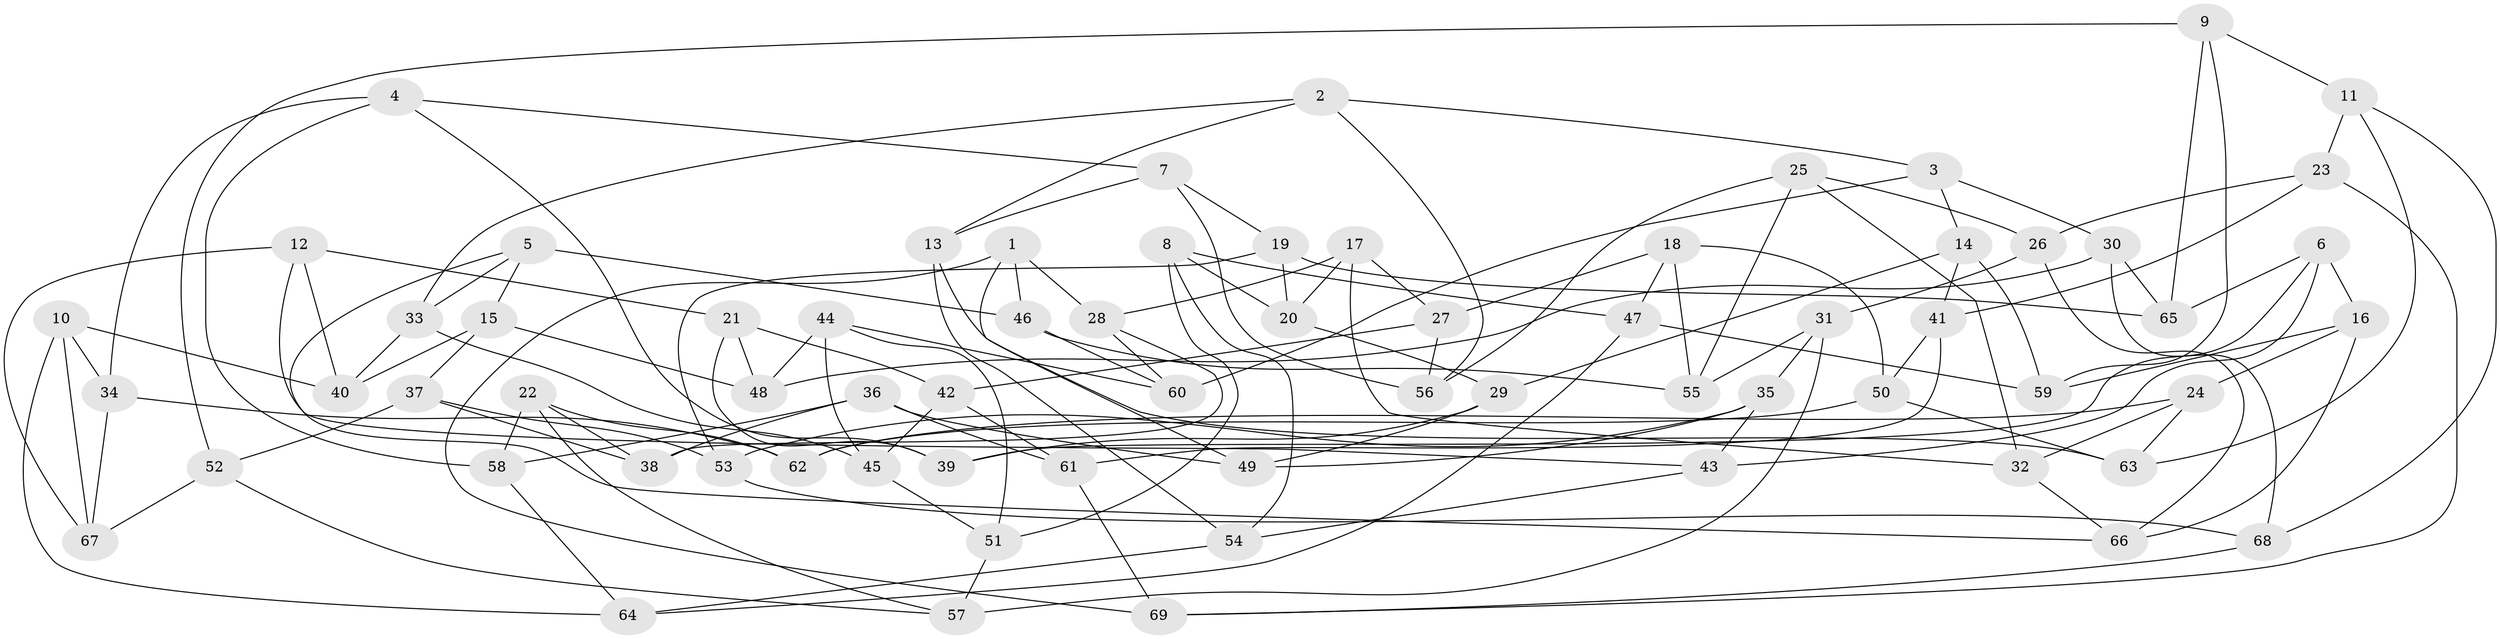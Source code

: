 // Generated by graph-tools (version 1.1) at 2025/58/03/09/25 04:58:51]
// undirected, 69 vertices, 138 edges
graph export_dot {
graph [start="1"]
  node [color=gray90,style=filled];
  1;
  2;
  3;
  4;
  5;
  6;
  7;
  8;
  9;
  10;
  11;
  12;
  13;
  14;
  15;
  16;
  17;
  18;
  19;
  20;
  21;
  22;
  23;
  24;
  25;
  26;
  27;
  28;
  29;
  30;
  31;
  32;
  33;
  34;
  35;
  36;
  37;
  38;
  39;
  40;
  41;
  42;
  43;
  44;
  45;
  46;
  47;
  48;
  49;
  50;
  51;
  52;
  53;
  54;
  55;
  56;
  57;
  58;
  59;
  60;
  61;
  62;
  63;
  64;
  65;
  66;
  67;
  68;
  69;
  1 -- 28;
  1 -- 69;
  1 -- 49;
  1 -- 46;
  2 -- 33;
  2 -- 3;
  2 -- 56;
  2 -- 13;
  3 -- 14;
  3 -- 60;
  3 -- 30;
  4 -- 39;
  4 -- 58;
  4 -- 34;
  4 -- 7;
  5 -- 66;
  5 -- 15;
  5 -- 46;
  5 -- 33;
  6 -- 65;
  6 -- 16;
  6 -- 43;
  6 -- 39;
  7 -- 13;
  7 -- 56;
  7 -- 19;
  8 -- 47;
  8 -- 51;
  8 -- 54;
  8 -- 20;
  9 -- 59;
  9 -- 65;
  9 -- 11;
  9 -- 52;
  10 -- 40;
  10 -- 34;
  10 -- 64;
  10 -- 67;
  11 -- 63;
  11 -- 23;
  11 -- 68;
  12 -- 67;
  12 -- 40;
  12 -- 43;
  12 -- 21;
  13 -- 63;
  13 -- 54;
  14 -- 41;
  14 -- 59;
  14 -- 29;
  15 -- 48;
  15 -- 40;
  15 -- 37;
  16 -- 24;
  16 -- 59;
  16 -- 66;
  17 -- 28;
  17 -- 27;
  17 -- 32;
  17 -- 20;
  18 -- 47;
  18 -- 27;
  18 -- 55;
  18 -- 50;
  19 -- 53;
  19 -- 20;
  19 -- 65;
  20 -- 29;
  21 -- 48;
  21 -- 42;
  21 -- 39;
  22 -- 58;
  22 -- 38;
  22 -- 62;
  22 -- 57;
  23 -- 26;
  23 -- 41;
  23 -- 69;
  24 -- 32;
  24 -- 62;
  24 -- 63;
  25 -- 32;
  25 -- 55;
  25 -- 56;
  25 -- 26;
  26 -- 31;
  26 -- 66;
  27 -- 42;
  27 -- 56;
  28 -- 38;
  28 -- 60;
  29 -- 39;
  29 -- 49;
  30 -- 68;
  30 -- 65;
  30 -- 48;
  31 -- 57;
  31 -- 35;
  31 -- 55;
  32 -- 66;
  33 -- 45;
  33 -- 40;
  34 -- 67;
  34 -- 62;
  35 -- 43;
  35 -- 53;
  35 -- 49;
  36 -- 49;
  36 -- 58;
  36 -- 61;
  36 -- 38;
  37 -- 53;
  37 -- 52;
  37 -- 38;
  41 -- 61;
  41 -- 50;
  42 -- 45;
  42 -- 61;
  43 -- 54;
  44 -- 60;
  44 -- 48;
  44 -- 45;
  44 -- 51;
  45 -- 51;
  46 -- 60;
  46 -- 55;
  47 -- 59;
  47 -- 64;
  50 -- 62;
  50 -- 63;
  51 -- 57;
  52 -- 67;
  52 -- 57;
  53 -- 68;
  54 -- 64;
  58 -- 64;
  61 -- 69;
  68 -- 69;
}
